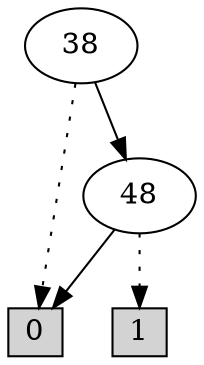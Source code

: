 digraph G {
0 [shape=box, label="0", style=filled, shape=box, height=0.3, width=0.3];
1 [shape=box, label="1", style=filled, shape=box, height=0.3, width=0.3];
534 [label="38"];
534 -> 0 [style=dotted];
534 -> 99 [style=filled];
99 [label="48"];
99 -> 1 [style=dotted];
99 -> 0 [style=filled];
}
